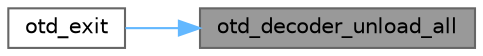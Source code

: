 digraph "otd_decoder_unload_all"
{
 // LATEX_PDF_SIZE
  bgcolor="transparent";
  edge [fontname=Helvetica,fontsize=10,labelfontname=Helvetica,labelfontsize=10];
  node [fontname=Helvetica,fontsize=10,shape=box,height=0.2,width=0.4];
  rankdir="RL";
  Node1 [id="Node000001",label="otd_decoder_unload_all",height=0.2,width=0.4,color="gray40", fillcolor="grey60", style="filled", fontcolor="black",tooltip="Unload all loaded protocol decoders."];
  Node1 -> Node2 [id="edge1_Node000001_Node000002",dir="back",color="steelblue1",style="solid",tooltip=" "];
  Node2 [id="Node000002",label="otd_exit",height=0.2,width=0.4,color="grey40", fillcolor="white", style="filled",URL="$a00087.html#ga69b20ec5173c2ad80d51b54727b6b07e",tooltip="Shutdown libopentracedecode."];
}
